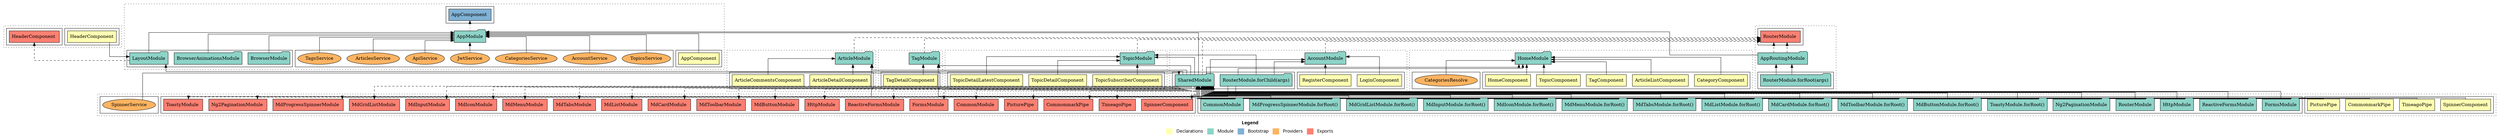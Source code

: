 digraph dependencies { node [shape="rect", style="filled", colorscheme=set312]; ranksep=0.4; compound=false; remincross=true; splines=true; splines=ortho; rankdir=LR; rankdir=TB; rankdir=BT; label=<<table BORDER="0"> <tr> <td colspan="5" align="center"><b>Legend</b></td> </tr> <tr> <td> <table BORDER="0"> <tr> <td bgcolor="#ffffb3" width="20"></td> <td>  Declarations</td> </tr> </table> </td> <td> <table BORDER="0"> <tr> <td bgcolor="#8dd3c7" width="20"></td> <td>  Module</td> </tr> </table> </td> <td> <table BORDER="0"> <tr> <td bgcolor="#80b1d3" width="20"></td> <td>  Bootstrap</td> </tr> </table> </td> <td> <table BORDER="0"> <tr> <td bgcolor="#fdb462" width="20"></td> <td>  Providers</td> </tr> </table> </td> <td> <table BORDER="0"> <tr> <td bgcolor="#fb8072" width="20"></td> <td>  Exports</td> </tr> </table> </td> </tr></table>>; ratio=compress; fontname="sans-serif";  subgraph "cluster_AppRoutingModule" { label=""; style="dotted";node [shape="folder", fillcolor=1]; subgraph cluster_AppRoutingModule_declarations { style="solid";node [style="filled", shape="rect"]; }    subgraph cluster_AppRoutingModule_imports { style="solid"; node [style="filled", fillcolor=1, shape="rect"];    "RouterModule.forRoot(args)" [label="RouterModule.forRoot(args)", shape="folder"];   }    "RouterModule.forRoot(args)" -> "AppRoutingModule" [lhead="cluster_AppRoutingModule", ltail="cluster_AppRoutingModule_imports"];     subgraph cluster_AppRoutingModule_exports { style="solid";node [style="filled", fillcolor=4, shape="rect"];"RouterModule " [label="RouterModule ", shape="rect"]}  "AppRoutingModule" -> "RouterModule " [style="dashed", ltail="cluster_AppRoutingModule" lhead="cluster_AppRoutingModule_exports"];    subgraph cluster_AppRoutingModule_bootstrap { style="solid"; node [style="filled", fillcolor=5, shape="rect"];  }    subgraph cluster_AppRoutingModule_providers { style="solid"; node [style="filled", fillcolor=6, shape="rect"];   }     }  subgraph "cluster_AccountModule" { label=""; style="dotted";node [shape="folder", fillcolor=1]; subgraph cluster_AccountModule_declarations { style="solid";node [style="filled", shape="rect"]; node [fillcolor=2]; "LoginComponent"; node [fillcolor=2]; "RegisterComponent"; }  "LoginComponent" -> "AccountModule" [style="solid", lhead="cluster_AccountModule" ltail="cluster_AccountModule_declarations"]; subgraph "cluster_AccountModule_LoginComponent_providers" { style="solid";  }  "RegisterComponent" -> "AccountModule" [style="solid", lhead="cluster_AccountModule" ltail="cluster_AccountModule_declarations"]; subgraph "cluster_AccountModule_RegisterComponent_providers" { style="solid";  }    subgraph cluster_AccountModule_imports { style="solid"; node [style="filled", fillcolor=1, shape="rect"];    "SharedModule" [label="SharedModule", shape="folder"];    "RouterModule.forChild(args)" [label="RouterModule.forChild(args)", shape="folder"];   }    "SharedModule" -> "AccountModule" [lhead="cluster_AccountModule", ltail="cluster_AccountModule_imports"];    "RouterModule.forChild(args)" -> "AccountModule" [lhead="cluster_AccountModule", ltail="cluster_AccountModule_imports"];     subgraph cluster_AccountModule_exports { style="solid";node [style="filled", fillcolor=4, shape="rect"];"RouterModule " [label="RouterModule ", shape="rect"]}  "AccountModule" -> "RouterModule " [style="dashed", ltail="cluster_AccountModule" lhead="cluster_AccountModule_exports"];    subgraph cluster_AccountModule_bootstrap { style="solid"; node [style="filled", fillcolor=5, shape="rect"];  }    subgraph cluster_AccountModule_providers { style="solid"; node [style="filled", fillcolor=6, shape="rect"];   }     }  subgraph "cluster_AppRoutingModule" { label=""; style="dotted";node [shape="folder", fillcolor=1]; subgraph cluster_AppRoutingModule_declarations { style="solid";node [style="filled", shape="rect"]; }    subgraph cluster_AppRoutingModule_imports { style="solid"; node [style="filled", fillcolor=1, shape="rect"];    "RouterModule.forRoot(args)" [label="RouterModule.forRoot(args)", shape="folder"];   }    "RouterModule.forRoot(args)" -> "AppRoutingModule" [lhead="cluster_AppRoutingModule", ltail="cluster_AppRoutingModule_imports"];     subgraph cluster_AppRoutingModule_exports { style="solid";node [style="filled", fillcolor=4, shape="rect"];"RouterModule " [label="RouterModule ", shape="rect"]}  "AppRoutingModule" -> "RouterModule " [style="dashed", ltail="cluster_AppRoutingModule" lhead="cluster_AppRoutingModule_exports"];    subgraph cluster_AppRoutingModule_bootstrap { style="solid"; node [style="filled", fillcolor=5, shape="rect"];  }    subgraph cluster_AppRoutingModule_providers { style="solid"; node [style="filled", fillcolor=6, shape="rect"];   }     }  subgraph "cluster_AppModule" { label=""; style="dotted";node [shape="folder", fillcolor=1]; subgraph cluster_AppModule_declarations { style="solid";node [style="filled", shape="rect"]; node [fillcolor=2]; "AppComponent"; }  "AppComponent" -> "AppModule" [style="solid", lhead="cluster_AppModule" ltail="cluster_AppModule_declarations"]; subgraph "cluster_AppModule_AppComponent_providers" { style="solid";  }    subgraph cluster_AppModule_imports { style="solid"; node [style="filled", fillcolor=1, shape="rect"];    "BrowserModule" [label="BrowserModule", shape="folder"];    "BrowserAnimationsModule" [label="BrowserAnimationsModule", shape="folder"];    "AppRoutingModule" [label="AppRoutingModule", shape="folder"];    "SharedModule" [label="SharedModule", shape="folder"];    "LayoutModule" [label="LayoutModule", shape="folder"];   }    "BrowserModule" -> "AppModule" [lhead="cluster_AppModule", ltail="cluster_AppModule_imports"];    "BrowserAnimationsModule" -> "AppModule" [lhead="cluster_AppModule", ltail="cluster_AppModule_imports"];    "AppRoutingModule" -> "AppModule" [lhead="cluster_AppModule", ltail="cluster_AppModule_imports"];    "SharedModule" -> "AppModule" [lhead="cluster_AppModule", ltail="cluster_AppModule_imports"];    "LayoutModule" -> "AppModule" [lhead="cluster_AppModule", ltail="cluster_AppModule_imports"];     subgraph cluster_AppModule_exports { style="solid";node [style="filled", fillcolor=4, shape="rect"];}    subgraph cluster_AppModule_bootstrap { style="solid"; node [style="filled", fillcolor=5, shape="rect"];  "AppComponent " [label="AppComponent ", shape="rect"]  }  "AppModule" -> "AppComponent " [style="dotted", lhead="cluster_AppModule_bootstrap" ltail="cluster_AppModule"];    subgraph cluster_AppModule_providers { style="solid"; node [style="filled", fillcolor=6, shape="rect"];    "JwtService" [label="JwtService", shape="oval"];    "ApiService" [label="ApiService", shape="oval"];    "ArticlesService" [label="ArticlesService", shape="oval"];    "TagsService" [label="TagsService", shape="oval"];    "TopicsService" [label="TopicsService", shape="oval"];    "AccountService" [label="AccountService", shape="oval"];    "CategoriesService" [label="CategoriesService", shape="oval"];   }    "JwtService" -> "AppModule" [lhead="cluster_AppModule", ltail="cluster_AppModule_providers"];    "ApiService" -> "AppModule" [lhead="cluster_AppModule", ltail="cluster_AppModule_providers"];    "ArticlesService" -> "AppModule" [lhead="cluster_AppModule", ltail="cluster_AppModule_providers"];    "TagsService" -> "AppModule" [lhead="cluster_AppModule", ltail="cluster_AppModule_providers"];    "TopicsService" -> "AppModule" [lhead="cluster_AppModule", ltail="cluster_AppModule_providers"];    "AccountService" -> "AppModule" [lhead="cluster_AppModule", ltail="cluster_AppModule_providers"];    "CategoriesService" -> "AppModule" [lhead="cluster_AppModule", ltail="cluster_AppModule_providers"];     }  subgraph "cluster_ArticleModule" { label=""; style="dotted";node [shape="folder", fillcolor=1]; subgraph cluster_ArticleModule_declarations { style="solid";node [style="filled", shape="rect"]; node [fillcolor=2]; "ArticleDetailComponent"; node [fillcolor=2]; "ArticleCommentsComponent"; }  "ArticleDetailComponent" -> "ArticleModule" [style="solid", lhead="cluster_ArticleModule" ltail="cluster_ArticleModule_declarations"]; subgraph "cluster_ArticleModule_ArticleDetailComponent_providers" { style="solid";  }  "ArticleCommentsComponent" -> "ArticleModule" [style="solid", lhead="cluster_ArticleModule" ltail="cluster_ArticleModule_declarations"]; subgraph "cluster_ArticleModule_ArticleCommentsComponent_providers" { style="solid";  }    subgraph cluster_ArticleModule_imports { style="solid"; node [style="filled", fillcolor=1, shape="rect"];    "SharedModule" [label="SharedModule", shape="folder"];    "RouterModule.forChild(args)" [label="RouterModule.forChild(args)", shape="folder"];   }    "SharedModule" -> "ArticleModule" [lhead="cluster_ArticleModule", ltail="cluster_ArticleModule_imports"];    "RouterModule.forChild(args)" -> "ArticleModule" [lhead="cluster_ArticleModule", ltail="cluster_ArticleModule_imports"];     subgraph cluster_ArticleModule_exports { style="solid";node [style="filled", fillcolor=4, shape="rect"];"RouterModule " [label="RouterModule ", shape="rect"]}  "ArticleModule" -> "RouterModule " [style="dashed", ltail="cluster_ArticleModule" lhead="cluster_ArticleModule_exports"];    subgraph cluster_ArticleModule_bootstrap { style="solid"; node [style="filled", fillcolor=5, shape="rect"];  }    subgraph cluster_ArticleModule_providers { style="solid"; node [style="filled", fillcolor=6, shape="rect"];   }     }  subgraph "cluster_HomeModule" { label=""; style="dotted";node [shape="folder", fillcolor=1]; subgraph cluster_HomeModule_declarations { style="solid";node [style="filled", shape="rect"]; node [fillcolor=2]; "HomeComponent"; node [fillcolor=2]; "CategoryComponent"; node [fillcolor=2]; "ArticleListComponent"; node [fillcolor=2]; "TagComponent"; node [fillcolor=2]; "TopicComponent"; }  "HomeComponent" -> "HomeModule" [style="solid", lhead="cluster_HomeModule" ltail="cluster_HomeModule_declarations"]; subgraph "cluster_HomeModule_HomeComponent_providers" { style="solid";  }  "CategoryComponent" -> "HomeModule" [style="solid", lhead="cluster_HomeModule" ltail="cluster_HomeModule_declarations"]; subgraph "cluster_HomeModule_CategoryComponent_providers" { style="solid";  }  "ArticleListComponent" -> "HomeModule" [style="solid", lhead="cluster_HomeModule" ltail="cluster_HomeModule_declarations"]; subgraph "cluster_HomeModule_ArticleListComponent_providers" { style="solid";  }  "TagComponent" -> "HomeModule" [style="solid", lhead="cluster_HomeModule" ltail="cluster_HomeModule_declarations"]; subgraph "cluster_HomeModule_TagComponent_providers" { style="solid";  }  "TopicComponent" -> "HomeModule" [style="solid", lhead="cluster_HomeModule" ltail="cluster_HomeModule_declarations"]; subgraph "cluster_HomeModule_TopicComponent_providers" { style="solid";  }    subgraph cluster_HomeModule_imports { style="solid"; node [style="filled", fillcolor=1, shape="rect"];    "SharedModule" [label="SharedModule", shape="folder"];    "RouterModule.forChild(args)" [label="RouterModule.forChild(args)", shape="folder"];   }    "SharedModule" -> "HomeModule" [lhead="cluster_HomeModule", ltail="cluster_HomeModule_imports"];    "RouterModule.forChild(args)" -> "HomeModule" [lhead="cluster_HomeModule", ltail="cluster_HomeModule_imports"];     subgraph cluster_HomeModule_exports { style="solid";node [style="filled", fillcolor=4, shape="rect"];}    subgraph cluster_HomeModule_bootstrap { style="solid"; node [style="filled", fillcolor=5, shape="rect"];  }    subgraph cluster_HomeModule_providers { style="solid"; node [style="filled", fillcolor=6, shape="rect"];    "CategoriesResolve" [label="CategoriesResolve", shape="oval"];   }    "CategoriesResolve" -> "HomeModule" [lhead="cluster_HomeModule", ltail="cluster_HomeModule_providers"];     }  subgraph "cluster_LayoutModule" { label=""; style="dotted";node [shape="folder", fillcolor=1]; subgraph cluster_LayoutModule_declarations { style="solid";node [style="filled", shape="rect"]; node [fillcolor=2]; "HeaderComponent"; }  "HeaderComponent" -> "LayoutModule" [style="solid", lhead="cluster_LayoutModule" ltail="cluster_LayoutModule_declarations"]; subgraph "cluster_LayoutModule_HeaderComponent_providers" { style="solid";  }    subgraph cluster_LayoutModule_imports { style="solid"; node [style="filled", fillcolor=1, shape="rect"];    "SharedModule" [label="SharedModule", shape="folder"];   }    "SharedModule" -> "LayoutModule" [lhead="cluster_LayoutModule", ltail="cluster_LayoutModule_imports"];     subgraph cluster_LayoutModule_exports { style="solid";node [style="filled", fillcolor=4, shape="rect"];"HeaderComponent " [label="HeaderComponent ", shape="rect"]}  "LayoutModule" -> "HeaderComponent " [style="dashed", ltail="cluster_LayoutModule" lhead="cluster_LayoutModule_exports"];    subgraph cluster_LayoutModule_bootstrap { style="solid"; node [style="filled", fillcolor=5, shape="rect"];  }    subgraph cluster_LayoutModule_providers { style="solid"; node [style="filled", fillcolor=6, shape="rect"];   }     }  subgraph "cluster_SharedModule" { label=""; style="dotted";node [shape="folder", fillcolor=1]; subgraph cluster_SharedModule_declarations { style="solid";node [style="filled", shape="rect"]; node [fillcolor=2]; "SpinnerComponent"; node [fillcolor=2]; "TimeagoPipe"; node [fillcolor=2]; "CommonmarkPipe"; node [fillcolor=2]; "PicturePipe"; }  "SpinnerComponent" -> "SharedModule" [style="solid", lhead="cluster_SharedModule" ltail="cluster_SharedModule_declarations"]; subgraph "cluster_SharedModule_SpinnerComponent_providers" { style="solid";  }  "TimeagoPipe" -> "SharedModule" [style="solid", lhead="cluster_SharedModule" ltail="cluster_SharedModule_declarations"]; subgraph "cluster_SharedModule_TimeagoPipe_providers" { style="solid";  }  "CommonmarkPipe" -> "SharedModule" [style="solid", lhead="cluster_SharedModule" ltail="cluster_SharedModule_declarations"]; subgraph "cluster_SharedModule_CommonmarkPipe_providers" { style="solid";  }  "PicturePipe" -> "SharedModule" [style="solid", lhead="cluster_SharedModule" ltail="cluster_SharedModule_declarations"]; subgraph "cluster_SharedModule_PicturePipe_providers" { style="solid";  }    subgraph cluster_SharedModule_imports { style="solid"; node [style="filled", fillcolor=1, shape="rect"];    "CommonModule" [label="CommonModule", shape="folder"];    "FormsModule" [label="FormsModule", shape="folder"];    "ReactiveFormsModule" [label="ReactiveFormsModule", shape="folder"];    "HttpModule" [label="HttpModule", shape="folder"];    "RouterModule" [label="RouterModule", shape="folder"];    "Ng2PaginationModule" [label="Ng2PaginationModule", shape="folder"];    "ToastyModule.forRoot()" [label="ToastyModule.forRoot()", shape="folder"];    "MdButtonModule.forRoot()" [label="MdButtonModule.forRoot()", shape="folder"];    "MdToolbarModule.forRoot()" [label="MdToolbarModule.forRoot()", shape="folder"];    "MdCardModule.forRoot()" [label="MdCardModule.forRoot()", shape="folder"];    "MdListModule.forRoot()" [label="MdListModule.forRoot()", shape="folder"];    "MdTabsModule.forRoot()" [label="MdTabsModule.forRoot()", shape="folder"];    "MdMenuModule.forRoot()" [label="MdMenuModule.forRoot()", shape="folder"];    "MdIconModule.forRoot()" [label="MdIconModule.forRoot()", shape="folder"];    "MdInputModule.forRoot()" [label="MdInputModule.forRoot()", shape="folder"];    "MdGridListModule.forRoot()" [label="MdGridListModule.forRoot()", shape="folder"];    "MdProgressSpinnerModule.forRoot()" [label="MdProgressSpinnerModule.forRoot()", shape="folder"];   }    "CommonModule" -> "SharedModule" [lhead="cluster_SharedModule", ltail="cluster_SharedModule_imports"];    "FormsModule" -> "SharedModule" [lhead="cluster_SharedModule", ltail="cluster_SharedModule_imports"];    "ReactiveFormsModule" -> "SharedModule" [lhead="cluster_SharedModule", ltail="cluster_SharedModule_imports"];    "HttpModule" -> "SharedModule" [lhead="cluster_SharedModule", ltail="cluster_SharedModule_imports"];    "RouterModule" -> "SharedModule" [lhead="cluster_SharedModule", ltail="cluster_SharedModule_imports"];    "Ng2PaginationModule" -> "SharedModule" [lhead="cluster_SharedModule", ltail="cluster_SharedModule_imports"];    "ToastyModule.forRoot()" -> "SharedModule" [lhead="cluster_SharedModule", ltail="cluster_SharedModule_imports"];    "MdButtonModule.forRoot()" -> "SharedModule" [lhead="cluster_SharedModule", ltail="cluster_SharedModule_imports"];    "MdToolbarModule.forRoot()" -> "SharedModule" [lhead="cluster_SharedModule", ltail="cluster_SharedModule_imports"];    "MdCardModule.forRoot()" -> "SharedModule" [lhead="cluster_SharedModule", ltail="cluster_SharedModule_imports"];    "MdListModule.forRoot()" -> "SharedModule" [lhead="cluster_SharedModule", ltail="cluster_SharedModule_imports"];    "MdTabsModule.forRoot()" -> "SharedModule" [lhead="cluster_SharedModule", ltail="cluster_SharedModule_imports"];    "MdMenuModule.forRoot()" -> "SharedModule" [lhead="cluster_SharedModule", ltail="cluster_SharedModule_imports"];    "MdIconModule.forRoot()" -> "SharedModule" [lhead="cluster_SharedModule", ltail="cluster_SharedModule_imports"];    "MdInputModule.forRoot()" -> "SharedModule" [lhead="cluster_SharedModule", ltail="cluster_SharedModule_imports"];    "MdGridListModule.forRoot()" -> "SharedModule" [lhead="cluster_SharedModule", ltail="cluster_SharedModule_imports"];    "MdProgressSpinnerModule.forRoot()" -> "SharedModule" [lhead="cluster_SharedModule", ltail="cluster_SharedModule_imports"];     subgraph cluster_SharedModule_exports { style="solid";node [style="filled", fillcolor=4, shape="rect"];"CommonModule " [label="CommonModule ", shape="rect"]"FormsModule " [label="FormsModule ", shape="rect"]"ReactiveFormsModule " [label="ReactiveFormsModule ", shape="rect"]"HttpModule " [label="HttpModule ", shape="rect"]"RouterModule " [label="RouterModule ", shape="rect"]"MdButtonModule " [label="MdButtonModule ", shape="rect"]"MdToolbarModule " [label="MdToolbarModule ", shape="rect"]"MdCardModule " [label="MdCardModule ", shape="rect"]"MdListModule " [label="MdListModule ", shape="rect"]"MdTabsModule " [label="MdTabsModule ", shape="rect"]"MdMenuModule " [label="MdMenuModule ", shape="rect"]"MdIconModule " [label="MdIconModule ", shape="rect"]"MdInputModule " [label="MdInputModule ", shape="rect"]"MdGridListModule " [label="MdGridListModule ", shape="rect"]"MdProgressSpinnerModule " [label="MdProgressSpinnerModule ", shape="rect"]"Ng2PaginationModule " [label="Ng2PaginationModule ", shape="rect"]"ToastyModule " [label="ToastyModule ", shape="rect"]"SpinnerComponent " [label="SpinnerComponent ", shape="rect"]"TimeagoPipe " [label="TimeagoPipe ", shape="rect"]"CommonmarkPipe " [label="CommonmarkPipe ", shape="rect"]"PicturePipe " [label="PicturePipe ", shape="rect"]}  "SharedModule" -> "CommonModule " [style="dashed", ltail="cluster_SharedModule" lhead="cluster_SharedModule_exports"];  "SharedModule" -> "FormsModule " [style="dashed", ltail="cluster_SharedModule" lhead="cluster_SharedModule_exports"];  "SharedModule" -> "ReactiveFormsModule " [style="dashed", ltail="cluster_SharedModule" lhead="cluster_SharedModule_exports"];  "SharedModule" -> "HttpModule " [style="dashed", ltail="cluster_SharedModule" lhead="cluster_SharedModule_exports"];  "SharedModule" -> "RouterModule " [style="dashed", ltail="cluster_SharedModule" lhead="cluster_SharedModule_exports"];  "SharedModule" -> "MdButtonModule " [style="dashed", ltail="cluster_SharedModule" lhead="cluster_SharedModule_exports"];  "SharedModule" -> "MdToolbarModule " [style="dashed", ltail="cluster_SharedModule" lhead="cluster_SharedModule_exports"];  "SharedModule" -> "MdCardModule " [style="dashed", ltail="cluster_SharedModule" lhead="cluster_SharedModule_exports"];  "SharedModule" -> "MdListModule " [style="dashed", ltail="cluster_SharedModule" lhead="cluster_SharedModule_exports"];  "SharedModule" -> "MdTabsModule " [style="dashed", ltail="cluster_SharedModule" lhead="cluster_SharedModule_exports"];  "SharedModule" -> "MdMenuModule " [style="dashed", ltail="cluster_SharedModule" lhead="cluster_SharedModule_exports"];  "SharedModule" -> "MdIconModule " [style="dashed", ltail="cluster_SharedModule" lhead="cluster_SharedModule_exports"];  "SharedModule" -> "MdInputModule " [style="dashed", ltail="cluster_SharedModule" lhead="cluster_SharedModule_exports"];  "SharedModule" -> "MdGridListModule " [style="dashed", ltail="cluster_SharedModule" lhead="cluster_SharedModule_exports"];  "SharedModule" -> "MdProgressSpinnerModule " [style="dashed", ltail="cluster_SharedModule" lhead="cluster_SharedModule_exports"];  "SharedModule" -> "Ng2PaginationModule " [style="dashed", ltail="cluster_SharedModule" lhead="cluster_SharedModule_exports"];  "SharedModule" -> "ToastyModule " [style="dashed", ltail="cluster_SharedModule" lhead="cluster_SharedModule_exports"];  "SharedModule" -> "SpinnerComponent " [style="dashed", ltail="cluster_SharedModule" lhead="cluster_SharedModule_exports"];  "SharedModule" -> "TimeagoPipe " [style="dashed", ltail="cluster_SharedModule" lhead="cluster_SharedModule_exports"];  "SharedModule" -> "CommonmarkPipe " [style="dashed", ltail="cluster_SharedModule" lhead="cluster_SharedModule_exports"];  "SharedModule" -> "PicturePipe " [style="dashed", ltail="cluster_SharedModule" lhead="cluster_SharedModule_exports"];    subgraph cluster_SharedModule_bootstrap { style="solid"; node [style="filled", fillcolor=5, shape="rect"];  }    subgraph cluster_SharedModule_providers { style="solid"; node [style="filled", fillcolor=6, shape="rect"];    "SpinnerService" [label="SpinnerService", shape="oval"];   }    "SpinnerService" -> "SharedModule" [lhead="cluster_SharedModule", ltail="cluster_SharedModule_providers"];     }  subgraph "cluster_TagModule" { label=""; style="dotted";node [shape="folder", fillcolor=1]; subgraph cluster_TagModule_declarations { style="solid";node [style="filled", shape="rect"]; node [fillcolor=2]; "TagDetailComponent"; }  "TagDetailComponent" -> "TagModule" [style="solid", lhead="cluster_TagModule" ltail="cluster_TagModule_declarations"]; subgraph "cluster_TagModule_TagDetailComponent_providers" { style="solid";  }    subgraph cluster_TagModule_imports { style="solid"; node [style="filled", fillcolor=1, shape="rect"];    "SharedModule" [label="SharedModule", shape="folder"];    "RouterModule.forChild(args)" [label="RouterModule.forChild(args)", shape="folder"];   }    "SharedModule" -> "TagModule" [lhead="cluster_TagModule", ltail="cluster_TagModule_imports"];    "RouterModule.forChild(args)" -> "TagModule" [lhead="cluster_TagModule", ltail="cluster_TagModule_imports"];     subgraph cluster_TagModule_exports { style="solid";node [style="filled", fillcolor=4, shape="rect"];"RouterModule " [label="RouterModule ", shape="rect"]}  "TagModule" -> "RouterModule " [style="dashed", ltail="cluster_TagModule" lhead="cluster_TagModule_exports"];    subgraph cluster_TagModule_bootstrap { style="solid"; node [style="filled", fillcolor=5, shape="rect"];  }    subgraph cluster_TagModule_providers { style="solid"; node [style="filled", fillcolor=6, shape="rect"];   }     }  subgraph "cluster_TopicModule" { label=""; style="dotted";node [shape="folder", fillcolor=1]; subgraph cluster_TopicModule_declarations { style="solid";node [style="filled", shape="rect"]; node [fillcolor=2]; "TopicDetailComponent"; node [fillcolor=2]; "TopicDetailLatestComponent"; node [fillcolor=2]; "TopicSubscriberComponent"; }  "TopicDetailComponent" -> "TopicModule" [style="solid", lhead="cluster_TopicModule" ltail="cluster_TopicModule_declarations"]; subgraph "cluster_TopicModule_TopicDetailComponent_providers" { style="solid";  }  "TopicDetailLatestComponent" -> "TopicModule" [style="solid", lhead="cluster_TopicModule" ltail="cluster_TopicModule_declarations"]; subgraph "cluster_TopicModule_TopicDetailLatestComponent_providers" { style="solid";  }  "TopicSubscriberComponent" -> "TopicModule" [style="solid", lhead="cluster_TopicModule" ltail="cluster_TopicModule_declarations"]; subgraph "cluster_TopicModule_TopicSubscriberComponent_providers" { style="solid";  }    subgraph cluster_TopicModule_imports { style="solid"; node [style="filled", fillcolor=1, shape="rect"];    "SharedModule" [label="SharedModule", shape="folder"];    "RouterModule.forChild(args)" [label="RouterModule.forChild(args)", shape="folder"];   }    "SharedModule" -> "TopicModule" [lhead="cluster_TopicModule", ltail="cluster_TopicModule_imports"];    "RouterModule.forChild(args)" -> "TopicModule" [lhead="cluster_TopicModule", ltail="cluster_TopicModule_imports"];     subgraph cluster_TopicModule_exports { style="solid";node [style="filled", fillcolor=4, shape="rect"];"RouterModule " [label="RouterModule ", shape="rect"]}  "TopicModule" -> "RouterModule " [style="dashed", ltail="cluster_TopicModule" lhead="cluster_TopicModule_exports"];    subgraph cluster_TopicModule_bootstrap { style="solid"; node [style="filled", fillcolor=5, shape="rect"];  }    subgraph cluster_TopicModule_providers { style="solid"; node [style="filled", fillcolor=6, shape="rect"];   }     }  }